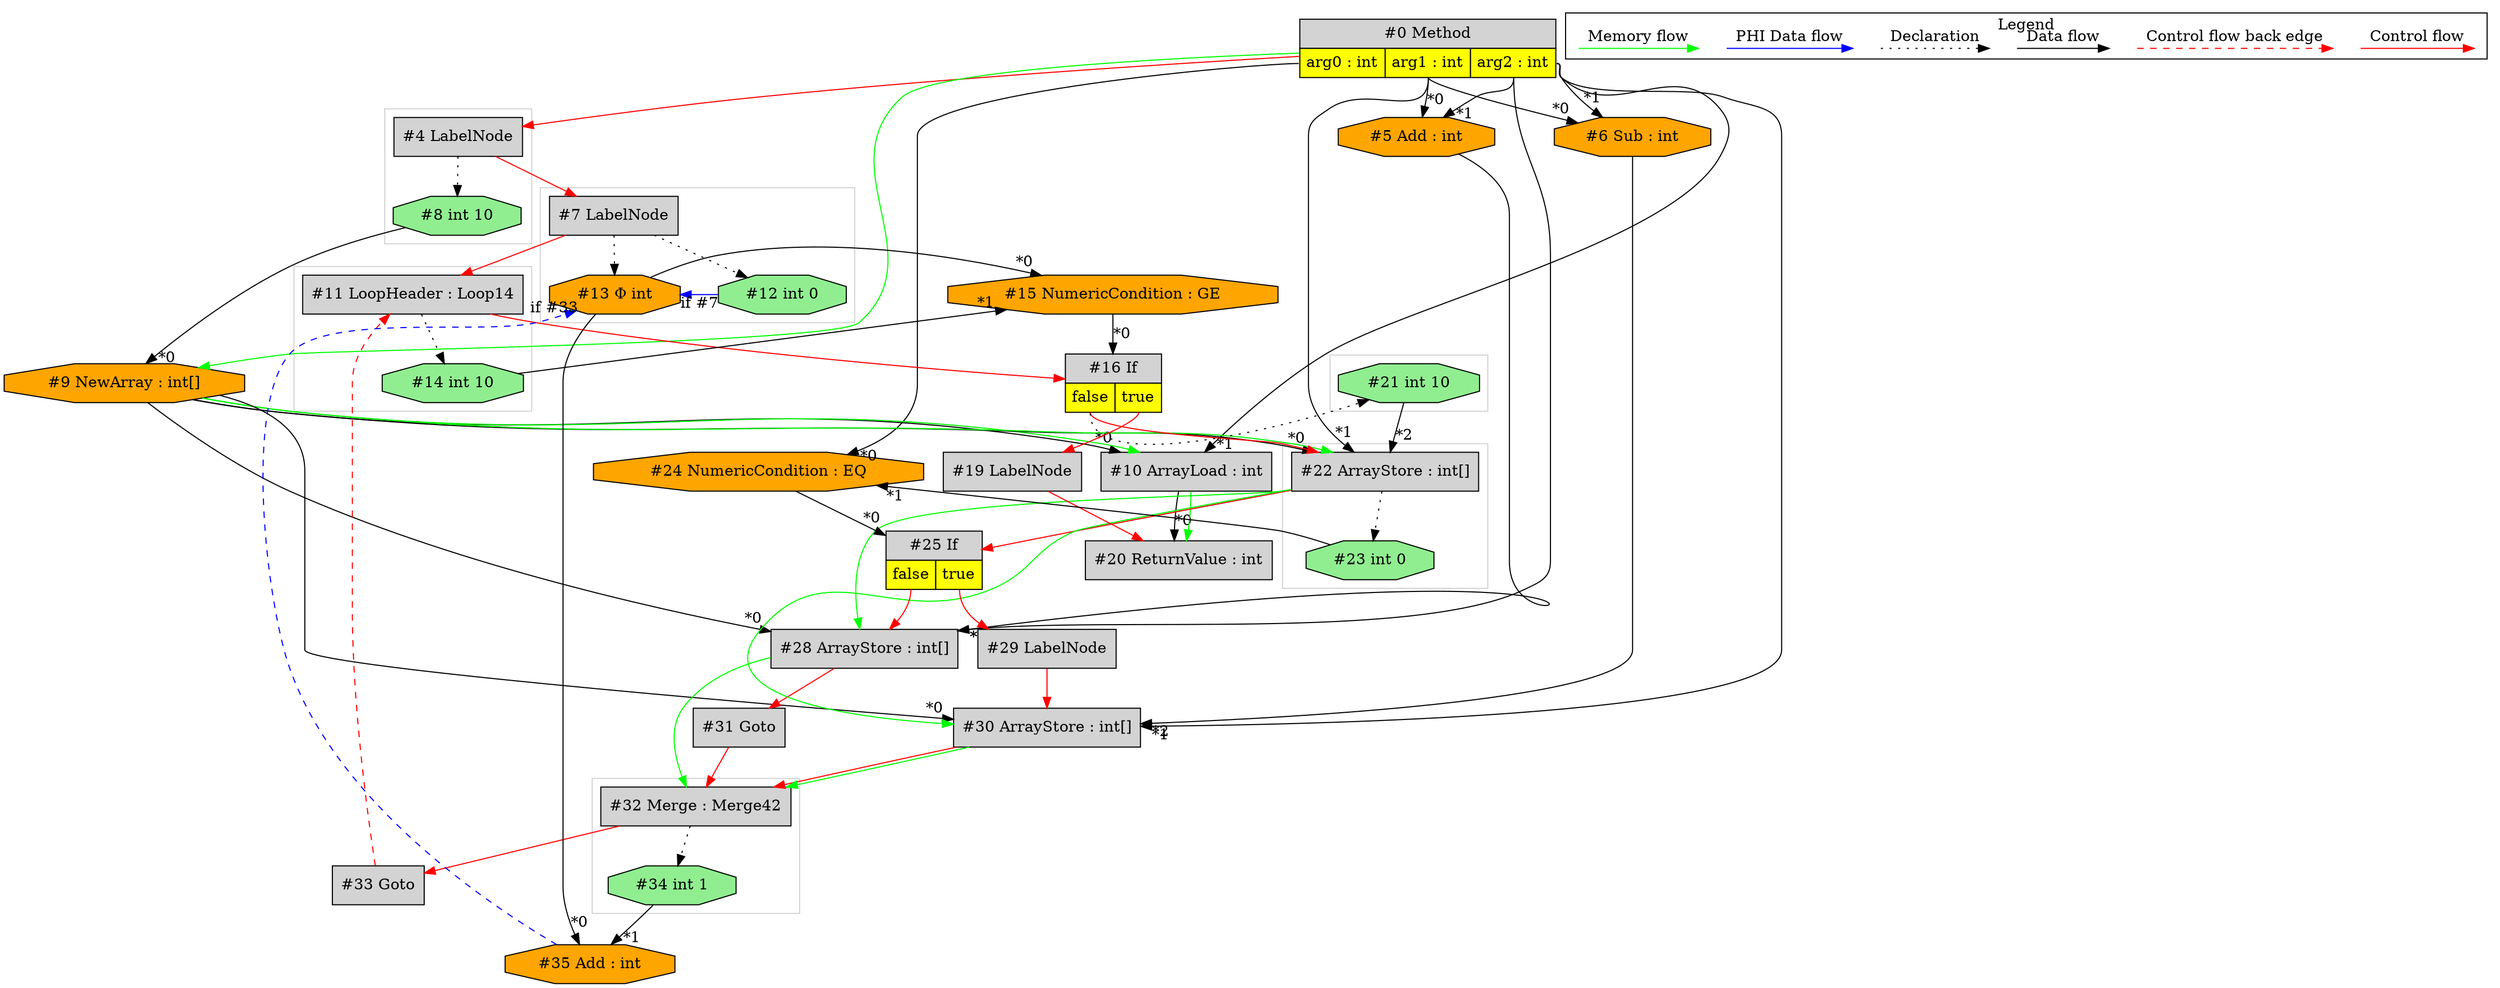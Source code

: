 digraph {
 ordering="in";
 node0[margin="0", label=<<table border="0" cellborder="1" cellspacing="0" cellpadding="5"><tr><td colspan="3">#0 Method</td></tr><tr><td port="prj1" bgcolor="yellow">arg0 : int</td><td port="prj3" bgcolor="yellow">arg1 : int</td><td port="prj2" bgcolor="yellow">arg2 : int</td></tr></table>>,shape=none, fillcolor=lightgrey, style=filled];
 node4[label="#4 LabelNode",shape=box, fillcolor=lightgrey, style=filled];
 node0 -> node4[labeldistance=2, color=red, fontcolor=red];
 node8[label="#8 int 10",shape=octagon, fillcolor=lightgreen, style=filled];
 node4 -> node8[style=dotted];
 node9[label="#9 NewArray : int[]",shape=octagon, fillcolor=orange, style=filled];
 node8 -> node9[headlabel="*0", labeldistance=2];
 node0 -> node9[labeldistance=2, color=green, constraint=false];
 node10[label="#10 ArrayLoad : int",shape=box, fillcolor=lightgrey, style=filled];
 node9 -> node10[headlabel="*0", labeldistance=2];
 node0:prj2 -> node10[headlabel="*1", labeldistance=2];
 node9 -> node10[labeldistance=2, color=green, constraint=false];
 node6[label="#6 Sub : int",shape=octagon, fillcolor=orange, style=filled];
 node0:prj3 -> node6[headlabel="*0", labeldistance=2];
 node0:prj2 -> node6[headlabel="*1", labeldistance=2];
 node5[label="#5 Add : int",shape=octagon, fillcolor=orange, style=filled];
 node0:prj3 -> node5[headlabel="*0", labeldistance=2];
 node0:prj2 -> node5[headlabel="*1", labeldistance=2];
 node28[label="#28 ArrayStore : int[]",shape=box, fillcolor=lightgrey, style=filled];
 node9 -> node28[headlabel="*0", labeldistance=2];
 node0:prj2 -> node28[headlabel="*1", labeldistance=2];
 node5 -> node28[headlabel="*2", labeldistance=2];
 node22 -> node28[labeldistance=2, color=green, constraint=false];
 node25:prj27 -> node28[labeldistance=2, color=red, fontcolor=red];
 node25[margin="0", label=<<table border="0" cellborder="1" cellspacing="0" cellpadding="5"><tr><td colspan="2">#25 If</td></tr><tr><td port="prj27" bgcolor="yellow">false</td><td port="prj26" bgcolor="yellow">true</td></tr></table>>,shape=none, fillcolor=lightgrey, style=filled];
 node24 -> node25[headlabel="*0", labeldistance=2];
 node22 -> node25[labeldistance=2, color=red, fontcolor=red];
 node22[label="#22 ArrayStore : int[]",shape=box, fillcolor=lightgrey, style=filled];
 node9 -> node22[headlabel="*0", labeldistance=2];
 node0:prj3 -> node22[headlabel="*1", labeldistance=2];
 node21 -> node22[headlabel="*2", labeldistance=2];
 node9 -> node22[labeldistance=2, color=green, constraint=false];
 node16:prj18 -> node22[labeldistance=2, color=red, fontcolor=red];
 node16[margin="0", label=<<table border="0" cellborder="1" cellspacing="0" cellpadding="5"><tr><td colspan="2">#16 If</td></tr><tr><td port="prj18" bgcolor="yellow">false</td><td port="prj17" bgcolor="yellow">true</td></tr></table>>,shape=none, fillcolor=lightgrey, style=filled];
 node15 -> node16[headlabel="*0", labeldistance=2];
 node11 -> node16[labeldistance=2, color=red, fontcolor=red];
 node11[label="#11 LoopHeader : Loop14",shape=box, fillcolor=lightgrey, style=filled];
 node7 -> node11[labeldistance=2, color=red, fontcolor=red];
 node33 -> node11[labeldistance=2, color=red, fontcolor=red, style=dashed];
 node33[label="#33 Goto",shape=box, fillcolor=lightgrey, style=filled];
 node32 -> node33[labeldistance=2, color=red, fontcolor=red];
 node32[label="#32 Merge : Merge42",shape=box, fillcolor=lightgrey, style=filled];
 node31 -> node32[labeldistance=2, color=red, fontcolor=red];
 node30 -> node32[labeldistance=2, color=red, fontcolor=red];
 node28 -> node32[labeldistance=2, color=green, constraint=false];
 node30 -> node32[labeldistance=2, color=green, constraint=false];
 node30[label="#30 ArrayStore : int[]",shape=box, fillcolor=lightgrey, style=filled];
 node9 -> node30[headlabel="*0", labeldistance=2];
 node0:prj2 -> node30[headlabel="*1", labeldistance=2];
 node6 -> node30[headlabel="*2", labeldistance=2];
 node22 -> node30[labeldistance=2, color=green, constraint=false];
 node29 -> node30[labeldistance=2, color=red, fontcolor=red];
 node29[label="#29 LabelNode",shape=box, fillcolor=lightgrey, style=filled];
 node25:prj26 -> node29[labeldistance=2, color=red, fontcolor=red];
 node31[label="#31 Goto",shape=box, fillcolor=lightgrey, style=filled];
 node28 -> node31[labeldistance=2, color=red, fontcolor=red];
 node34[label="#34 int 1",shape=octagon, fillcolor=lightgreen, style=filled];
 node32 -> node34[style=dotted];
 node35[label="#35 Add : int",shape=octagon, fillcolor=orange, style=filled];
 node13 -> node35[headlabel="*0", labeldistance=2];
 node34 -> node35[headlabel="*1", labeldistance=2];
 node13[label="#13 Φ int",shape=octagon, fillcolor=orange, style=filled];
 node7 -> node13[style=dotted];
 node12 -> node13[headlabel="if #7", labeldistance=2, color=blue, constraint=false];
 node35 -> node13[headlabel="if #33", labeldistance=2, color=blue, constraint=false, style=dashed];
 node12[label="#12 int 0",shape=octagon, fillcolor=lightgreen, style=filled];
 node7 -> node12[style=dotted];
 node7[label="#7 LabelNode",shape=box, fillcolor=lightgrey, style=filled];
 node4 -> node7[labeldistance=2, color=red, fontcolor=red];
 node15[label="#15 NumericCondition : GE",shape=octagon, fillcolor=orange, style=filled];
 node13 -> node15[headlabel="*0", labeldistance=2];
 node14 -> node15[headlabel="*1", labeldistance=2];
 node14[label="#14 int 10",shape=octagon, fillcolor=lightgreen, style=filled];
 node11 -> node14[style=dotted];
 node19[label="#19 LabelNode",shape=box, fillcolor=lightgrey, style=filled];
 node16:prj17 -> node19[labeldistance=2, color=red, fontcolor=red];
 node20[label="#20 ReturnValue : int",shape=box, fillcolor=lightgrey, style=filled];
 node10 -> node20[headlabel="*0", labeldistance=2];
 node19 -> node20[labeldistance=2, color=red, fontcolor=red];
 node10 -> node20[labeldistance=2, color=green, constraint=false];
 node21[label="#21 int 10",shape=octagon, fillcolor=lightgreen, style=filled];
 node16:prj18 -> node21[style=dotted];
 node23[label="#23 int 0",shape=octagon, fillcolor=lightgreen, style=filled];
 node22 -> node23[style=dotted];
 node24[label="#24 NumericCondition : EQ",shape=octagon, fillcolor=orange, style=filled];
 node0:prj1 -> node24[headlabel="*0", labeldistance=2];
 node23 -> node24[headlabel="*1", labeldistance=2];
 subgraph cluster_0 {
  color=lightgray;
  node32;
  node34;
 }
 subgraph cluster_1 {
  color=lightgray;
  node22;
  node23;
 }
 subgraph cluster_2 {
  color=lightgray;
  node21;
 }
 subgraph cluster_3 {
  color=lightgray;
  node7;
  node12;
  node13;
 }
 subgraph cluster_4 {
  color=lightgray;
  node11;
  node14;
 }
 subgraph cluster_5 {
  color=lightgray;
  node4;
  node8;
 }
 subgraph cluster_000 {
  label = "Legend";
  node [shape=point]
  {
   rank=same;
   c0 [style = invis];
   c1 [style = invis];
   c2 [style = invis];
   c3 [style = invis];
   d0 [style = invis];
   d1 [style = invis];
   d2 [style = invis];
   d3 [style = invis];
   d4 [style = invis];
   d5 [style = invis];
   d6 [style = invis];
   d7 [style = invis];
  }
  c0 -> c1 [label="Control flow", style=solid, color=red]
  c2 -> c3 [label="Control flow back edge", style=dashed, color=red]
  d0 -> d1 [label="Data flow"]
  d2 -> d3 [label="Declaration", style=dotted]
  d4 -> d5 [label="PHI Data flow", color=blue]
  d6 -> d7 [label="Memory flow", color=green]
 }

}
